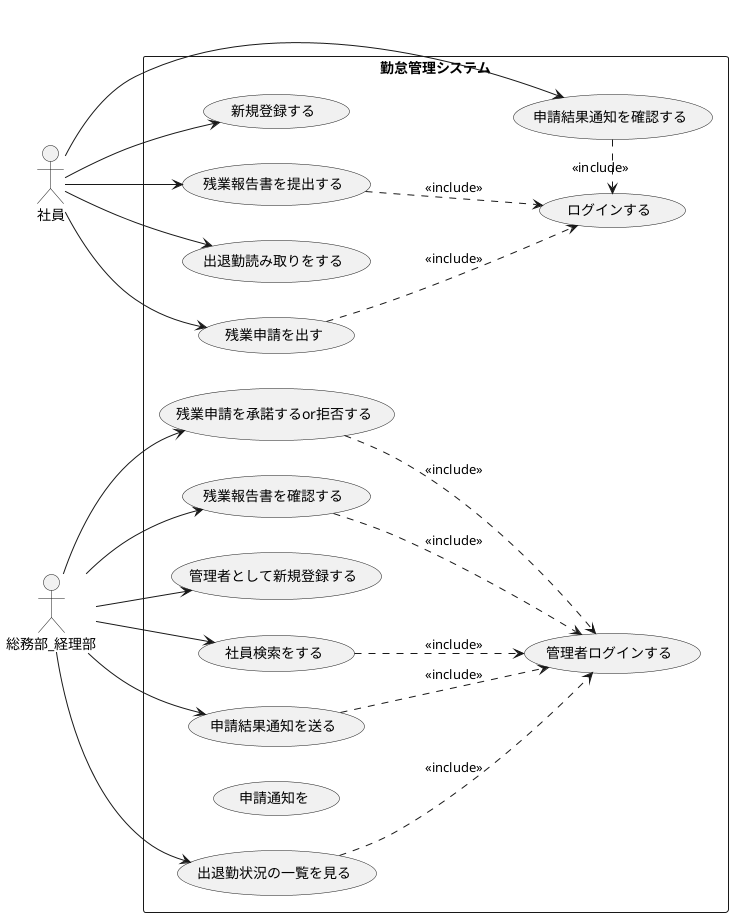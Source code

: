 @startuml ユースケース図
left to right direction
actor 社員
actor 総務部_経理部
rectangle 勤怠管理システム{
usecase 出退勤読み取りをする
usecase 残業申請を出す
usecase 残業申請を承諾するor拒否する
usecase 出退勤状況の一覧を見る
usecase 残業報告書を提出する
usecase 残業報告書を確認する
usecase ログインする
usecase 管理者ログインする
usecase 新規登録する
usecase 管理者として新規登録する
usecase 社員検索をする
usecase 申請通知を
usecase 申請結果通知を送る
usecase 申請結果通知を確認する
}
社員-->出退勤読み取りをする
社員-->残業申請を出す
社員-left->残業報告書を提出する
社員-->新規登録する
社員-left->申請結果通知を確認する
総務部_経理部-->残業報告書を確認する
総務部_経理部-->残業申請を承諾するor拒否する
総務部_経理部-->管理者として新規登録する
総務部_経理部-left->出退勤状況の一覧を見る
総務部_経理部-->社員検索をする
総務部_経理部-->申請結果通知を送る
社員検索をする-.>管理者ログインする:<<include>>
申請結果通知を確認する.>ログインする:<<include>>
申請結果通知を送る-.>管理者ログインする:<<include>>
出退勤状況の一覧を見る-.>管理者ログインする:<<include>>
残業申請を出す-.>ログインする:<<include>>
残業申請を承諾するor拒否する-.>管理者ログインする:<<include>>
残業報告書を提出する-.>ログインする:<<include>>
残業報告書を確認する-.>管理者ログインする:<<include>>
@enduml